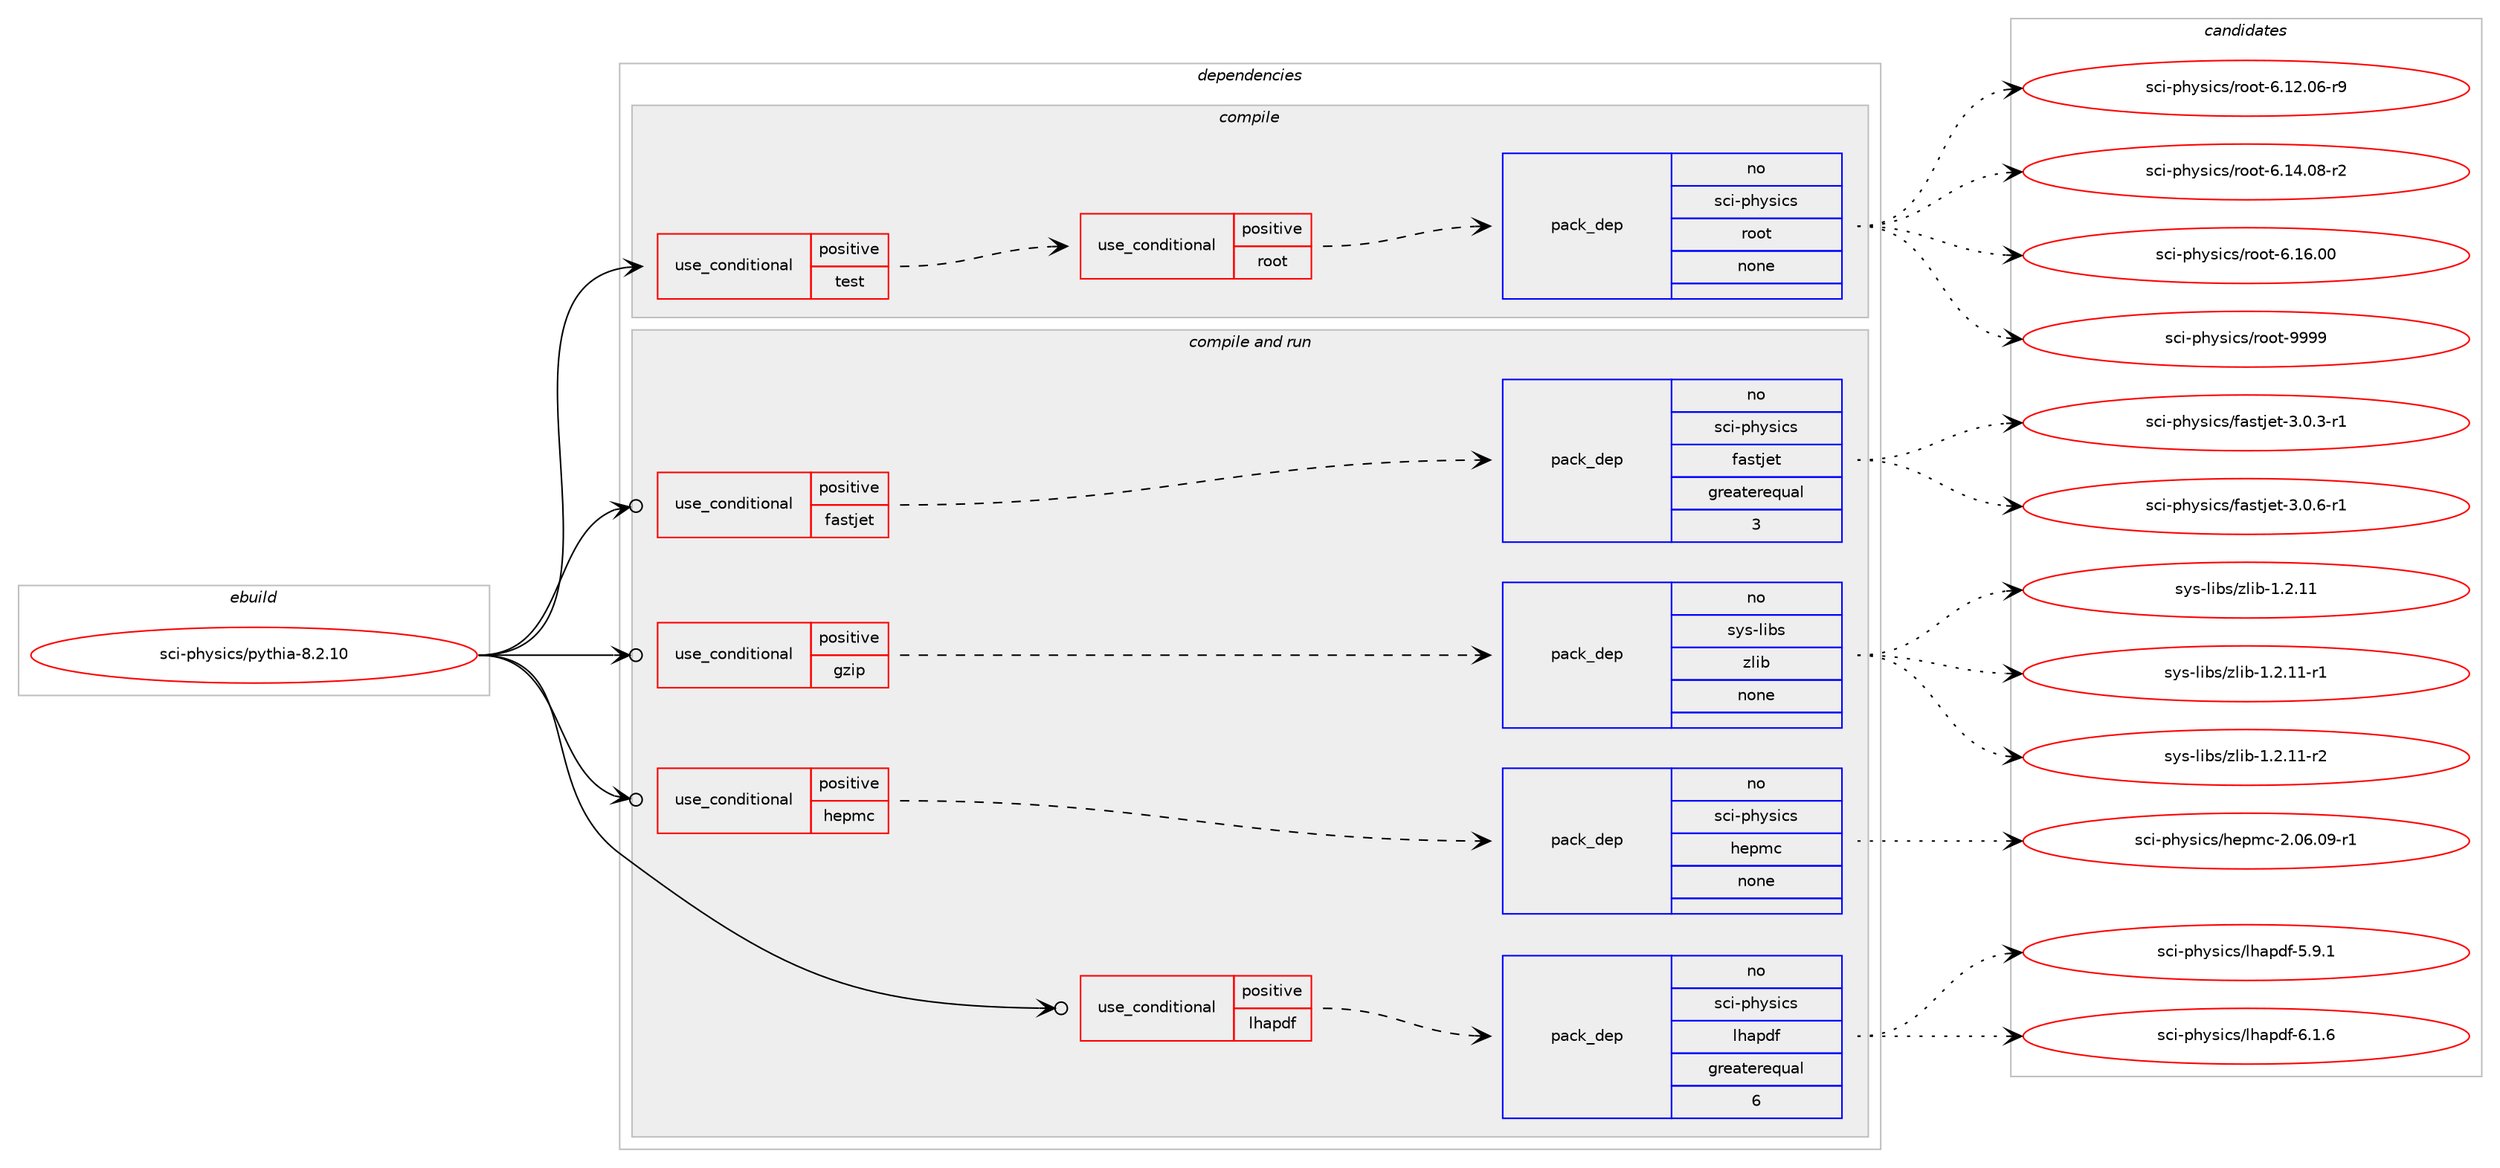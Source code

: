 digraph prolog {

# *************
# Graph options
# *************

newrank=true;
concentrate=true;
compound=true;
graph [rankdir=LR,fontname=Helvetica,fontsize=10,ranksep=1.5];#, ranksep=2.5, nodesep=0.2];
edge  [arrowhead=vee];
node  [fontname=Helvetica,fontsize=10];

# **********
# The ebuild
# **********

subgraph cluster_leftcol {
color=gray;
rank=same;
label=<<i>ebuild</i>>;
id [label="sci-physics/pythia-8.2.10", color=red, width=4, href="../sci-physics/pythia-8.2.10.svg"];
}

# ****************
# The dependencies
# ****************

subgraph cluster_midcol {
color=gray;
label=<<i>dependencies</i>>;
subgraph cluster_compile {
fillcolor="#eeeeee";
style=filled;
label=<<i>compile</i>>;
subgraph cond455139 {
dependency1700897 [label=<<TABLE BORDER="0" CELLBORDER="1" CELLSPACING="0" CELLPADDING="4"><TR><TD ROWSPAN="3" CELLPADDING="10">use_conditional</TD></TR><TR><TD>positive</TD></TR><TR><TD>test</TD></TR></TABLE>>, shape=none, color=red];
subgraph cond455140 {
dependency1700898 [label=<<TABLE BORDER="0" CELLBORDER="1" CELLSPACING="0" CELLPADDING="4"><TR><TD ROWSPAN="3" CELLPADDING="10">use_conditional</TD></TR><TR><TD>positive</TD></TR><TR><TD>root</TD></TR></TABLE>>, shape=none, color=red];
subgraph pack1217870 {
dependency1700899 [label=<<TABLE BORDER="0" CELLBORDER="1" CELLSPACING="0" CELLPADDING="4" WIDTH="220"><TR><TD ROWSPAN="6" CELLPADDING="30">pack_dep</TD></TR><TR><TD WIDTH="110">no</TD></TR><TR><TD>sci-physics</TD></TR><TR><TD>root</TD></TR><TR><TD>none</TD></TR><TR><TD></TD></TR></TABLE>>, shape=none, color=blue];
}
dependency1700898:e -> dependency1700899:w [weight=20,style="dashed",arrowhead="vee"];
}
dependency1700897:e -> dependency1700898:w [weight=20,style="dashed",arrowhead="vee"];
}
id:e -> dependency1700897:w [weight=20,style="solid",arrowhead="vee"];
}
subgraph cluster_compileandrun {
fillcolor="#eeeeee";
style=filled;
label=<<i>compile and run</i>>;
subgraph cond455141 {
dependency1700900 [label=<<TABLE BORDER="0" CELLBORDER="1" CELLSPACING="0" CELLPADDING="4"><TR><TD ROWSPAN="3" CELLPADDING="10">use_conditional</TD></TR><TR><TD>positive</TD></TR><TR><TD>fastjet</TD></TR></TABLE>>, shape=none, color=red];
subgraph pack1217871 {
dependency1700901 [label=<<TABLE BORDER="0" CELLBORDER="1" CELLSPACING="0" CELLPADDING="4" WIDTH="220"><TR><TD ROWSPAN="6" CELLPADDING="30">pack_dep</TD></TR><TR><TD WIDTH="110">no</TD></TR><TR><TD>sci-physics</TD></TR><TR><TD>fastjet</TD></TR><TR><TD>greaterequal</TD></TR><TR><TD>3</TD></TR></TABLE>>, shape=none, color=blue];
}
dependency1700900:e -> dependency1700901:w [weight=20,style="dashed",arrowhead="vee"];
}
id:e -> dependency1700900:w [weight=20,style="solid",arrowhead="odotvee"];
subgraph cond455142 {
dependency1700902 [label=<<TABLE BORDER="0" CELLBORDER="1" CELLSPACING="0" CELLPADDING="4"><TR><TD ROWSPAN="3" CELLPADDING="10">use_conditional</TD></TR><TR><TD>positive</TD></TR><TR><TD>gzip</TD></TR></TABLE>>, shape=none, color=red];
subgraph pack1217872 {
dependency1700903 [label=<<TABLE BORDER="0" CELLBORDER="1" CELLSPACING="0" CELLPADDING="4" WIDTH="220"><TR><TD ROWSPAN="6" CELLPADDING="30">pack_dep</TD></TR><TR><TD WIDTH="110">no</TD></TR><TR><TD>sys-libs</TD></TR><TR><TD>zlib</TD></TR><TR><TD>none</TD></TR><TR><TD></TD></TR></TABLE>>, shape=none, color=blue];
}
dependency1700902:e -> dependency1700903:w [weight=20,style="dashed",arrowhead="vee"];
}
id:e -> dependency1700902:w [weight=20,style="solid",arrowhead="odotvee"];
subgraph cond455143 {
dependency1700904 [label=<<TABLE BORDER="0" CELLBORDER="1" CELLSPACING="0" CELLPADDING="4"><TR><TD ROWSPAN="3" CELLPADDING="10">use_conditional</TD></TR><TR><TD>positive</TD></TR><TR><TD>hepmc</TD></TR></TABLE>>, shape=none, color=red];
subgraph pack1217873 {
dependency1700905 [label=<<TABLE BORDER="0" CELLBORDER="1" CELLSPACING="0" CELLPADDING="4" WIDTH="220"><TR><TD ROWSPAN="6" CELLPADDING="30">pack_dep</TD></TR><TR><TD WIDTH="110">no</TD></TR><TR><TD>sci-physics</TD></TR><TR><TD>hepmc</TD></TR><TR><TD>none</TD></TR><TR><TD></TD></TR></TABLE>>, shape=none, color=blue];
}
dependency1700904:e -> dependency1700905:w [weight=20,style="dashed",arrowhead="vee"];
}
id:e -> dependency1700904:w [weight=20,style="solid",arrowhead="odotvee"];
subgraph cond455144 {
dependency1700906 [label=<<TABLE BORDER="0" CELLBORDER="1" CELLSPACING="0" CELLPADDING="4"><TR><TD ROWSPAN="3" CELLPADDING="10">use_conditional</TD></TR><TR><TD>positive</TD></TR><TR><TD>lhapdf</TD></TR></TABLE>>, shape=none, color=red];
subgraph pack1217874 {
dependency1700907 [label=<<TABLE BORDER="0" CELLBORDER="1" CELLSPACING="0" CELLPADDING="4" WIDTH="220"><TR><TD ROWSPAN="6" CELLPADDING="30">pack_dep</TD></TR><TR><TD WIDTH="110">no</TD></TR><TR><TD>sci-physics</TD></TR><TR><TD>lhapdf</TD></TR><TR><TD>greaterequal</TD></TR><TR><TD>6</TD></TR></TABLE>>, shape=none, color=blue];
}
dependency1700906:e -> dependency1700907:w [weight=20,style="dashed",arrowhead="vee"];
}
id:e -> dependency1700906:w [weight=20,style="solid",arrowhead="odotvee"];
}
subgraph cluster_run {
fillcolor="#eeeeee";
style=filled;
label=<<i>run</i>>;
}
}

# **************
# The candidates
# **************

subgraph cluster_choices {
rank=same;
color=gray;
label=<<i>candidates</i>>;

subgraph choice1217870 {
color=black;
nodesep=1;
choice1159910545112104121115105991154711411111111645544649504648544511457 [label="sci-physics/root-6.12.06-r9", color=red, width=4,href="../sci-physics/root-6.12.06-r9.svg"];
choice1159910545112104121115105991154711411111111645544649524648564511450 [label="sci-physics/root-6.14.08-r2", color=red, width=4,href="../sci-physics/root-6.14.08-r2.svg"];
choice115991054511210412111510599115471141111111164554464954464848 [label="sci-physics/root-6.16.00", color=red, width=4,href="../sci-physics/root-6.16.00.svg"];
choice115991054511210412111510599115471141111111164557575757 [label="sci-physics/root-9999", color=red, width=4,href="../sci-physics/root-9999.svg"];
dependency1700899:e -> choice1159910545112104121115105991154711411111111645544649504648544511457:w [style=dotted,weight="100"];
dependency1700899:e -> choice1159910545112104121115105991154711411111111645544649524648564511450:w [style=dotted,weight="100"];
dependency1700899:e -> choice115991054511210412111510599115471141111111164554464954464848:w [style=dotted,weight="100"];
dependency1700899:e -> choice115991054511210412111510599115471141111111164557575757:w [style=dotted,weight="100"];
}
subgraph choice1217871 {
color=black;
nodesep=1;
choice11599105451121041211151059911547102971151161061011164551464846514511449 [label="sci-physics/fastjet-3.0.3-r1", color=red, width=4,href="../sci-physics/fastjet-3.0.3-r1.svg"];
choice11599105451121041211151059911547102971151161061011164551464846544511449 [label="sci-physics/fastjet-3.0.6-r1", color=red, width=4,href="../sci-physics/fastjet-3.0.6-r1.svg"];
dependency1700901:e -> choice11599105451121041211151059911547102971151161061011164551464846514511449:w [style=dotted,weight="100"];
dependency1700901:e -> choice11599105451121041211151059911547102971151161061011164551464846544511449:w [style=dotted,weight="100"];
}
subgraph choice1217872 {
color=black;
nodesep=1;
choice1151211154510810598115471221081059845494650464949 [label="sys-libs/zlib-1.2.11", color=red, width=4,href="../sys-libs/zlib-1.2.11.svg"];
choice11512111545108105981154712210810598454946504649494511449 [label="sys-libs/zlib-1.2.11-r1", color=red, width=4,href="../sys-libs/zlib-1.2.11-r1.svg"];
choice11512111545108105981154712210810598454946504649494511450 [label="sys-libs/zlib-1.2.11-r2", color=red, width=4,href="../sys-libs/zlib-1.2.11-r2.svg"];
dependency1700903:e -> choice1151211154510810598115471221081059845494650464949:w [style=dotted,weight="100"];
dependency1700903:e -> choice11512111545108105981154712210810598454946504649494511449:w [style=dotted,weight="100"];
dependency1700903:e -> choice11512111545108105981154712210810598454946504649494511450:w [style=dotted,weight="100"];
}
subgraph choice1217873 {
color=black;
nodesep=1;
choice115991054511210412111510599115471041011121099945504648544648574511449 [label="sci-physics/hepmc-2.06.09-r1", color=red, width=4,href="../sci-physics/hepmc-2.06.09-r1.svg"];
dependency1700905:e -> choice115991054511210412111510599115471041011121099945504648544648574511449:w [style=dotted,weight="100"];
}
subgraph choice1217874 {
color=black;
nodesep=1;
choice1159910545112104121115105991154710810497112100102455346574649 [label="sci-physics/lhapdf-5.9.1", color=red, width=4,href="../sci-physics/lhapdf-5.9.1.svg"];
choice1159910545112104121115105991154710810497112100102455446494654 [label="sci-physics/lhapdf-6.1.6", color=red, width=4,href="../sci-physics/lhapdf-6.1.6.svg"];
dependency1700907:e -> choice1159910545112104121115105991154710810497112100102455346574649:w [style=dotted,weight="100"];
dependency1700907:e -> choice1159910545112104121115105991154710810497112100102455446494654:w [style=dotted,weight="100"];
}
}

}
